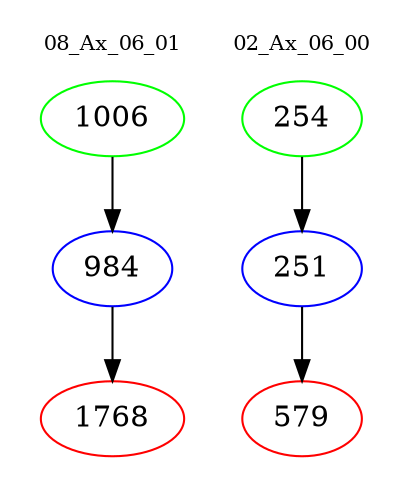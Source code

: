 digraph{
subgraph cluster_0 {
color = white
label = "08_Ax_06_01";
fontsize=10;
T0_1006 [label="1006", color="green"]
T0_1006 -> T0_984 [color="black"]
T0_984 [label="984", color="blue"]
T0_984 -> T0_1768 [color="black"]
T0_1768 [label="1768", color="red"]
}
subgraph cluster_1 {
color = white
label = "02_Ax_06_00";
fontsize=10;
T1_254 [label="254", color="green"]
T1_254 -> T1_251 [color="black"]
T1_251 [label="251", color="blue"]
T1_251 -> T1_579 [color="black"]
T1_579 [label="579", color="red"]
}
}
